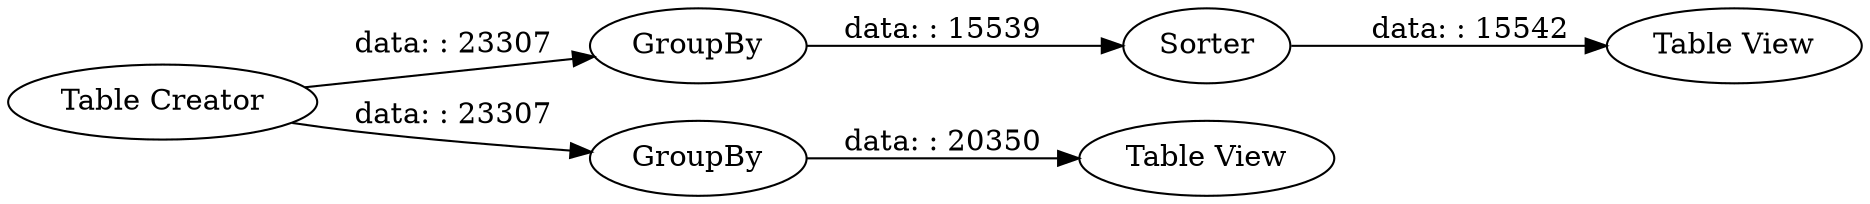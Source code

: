digraph {
	"2966477663357899272_2" [label="Table Creator"]
	"2966477663357899272_4" [label=Sorter]
	"2966477663357899272_1" [label=GroupBy]
	"2966477663357899272_7" [label="Table View"]
	"2966477663357899272_3" [label=GroupBy]
	"2966477663357899272_6" [label="Table View"]
	"2966477663357899272_3" -> "2966477663357899272_7" [label="data: : 20350"]
	"2966477663357899272_2" -> "2966477663357899272_3" [label="data: : 23307"]
	"2966477663357899272_1" -> "2966477663357899272_4" [label="data: : 15539"]
	"2966477663357899272_2" -> "2966477663357899272_1" [label="data: : 23307"]
	"2966477663357899272_4" -> "2966477663357899272_6" [label="data: : 15542"]
	rankdir=LR
}
